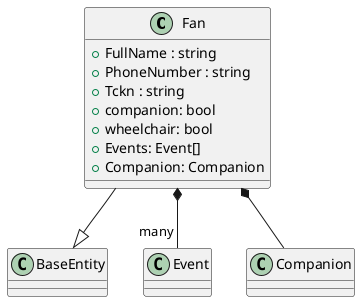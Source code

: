@startuml Class Diagram
class Fan {
    + FullName : string
    + PhoneNumber : string
    + Tckn : string
    + companion: bool
    + wheelchair: bool
    + Events: Event[]
    + Companion: Companion
}

Fan --|> BaseEntity
Fan *-- "many" Event
Fan *--Companion

@enduml
